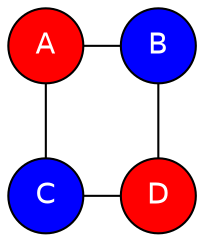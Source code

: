 graph stencil {
    node [
        label = ""
        shape = circle
        style = filled
        fillcolor = white
        fontname = helvetica
        fontcolor = white
    ]
    bgcolor = transparent

    11 [label="A", fillcolor=red]
    12 [label="B", fillcolor=blue]
    21 [label="C", fillcolor=blue]
    22 [label="D", fillcolor=red]

    {rank = same; 11 -- 12}
    {rank = same; 21 -- 22}
    11 -- 21
    12 -- 22
}
